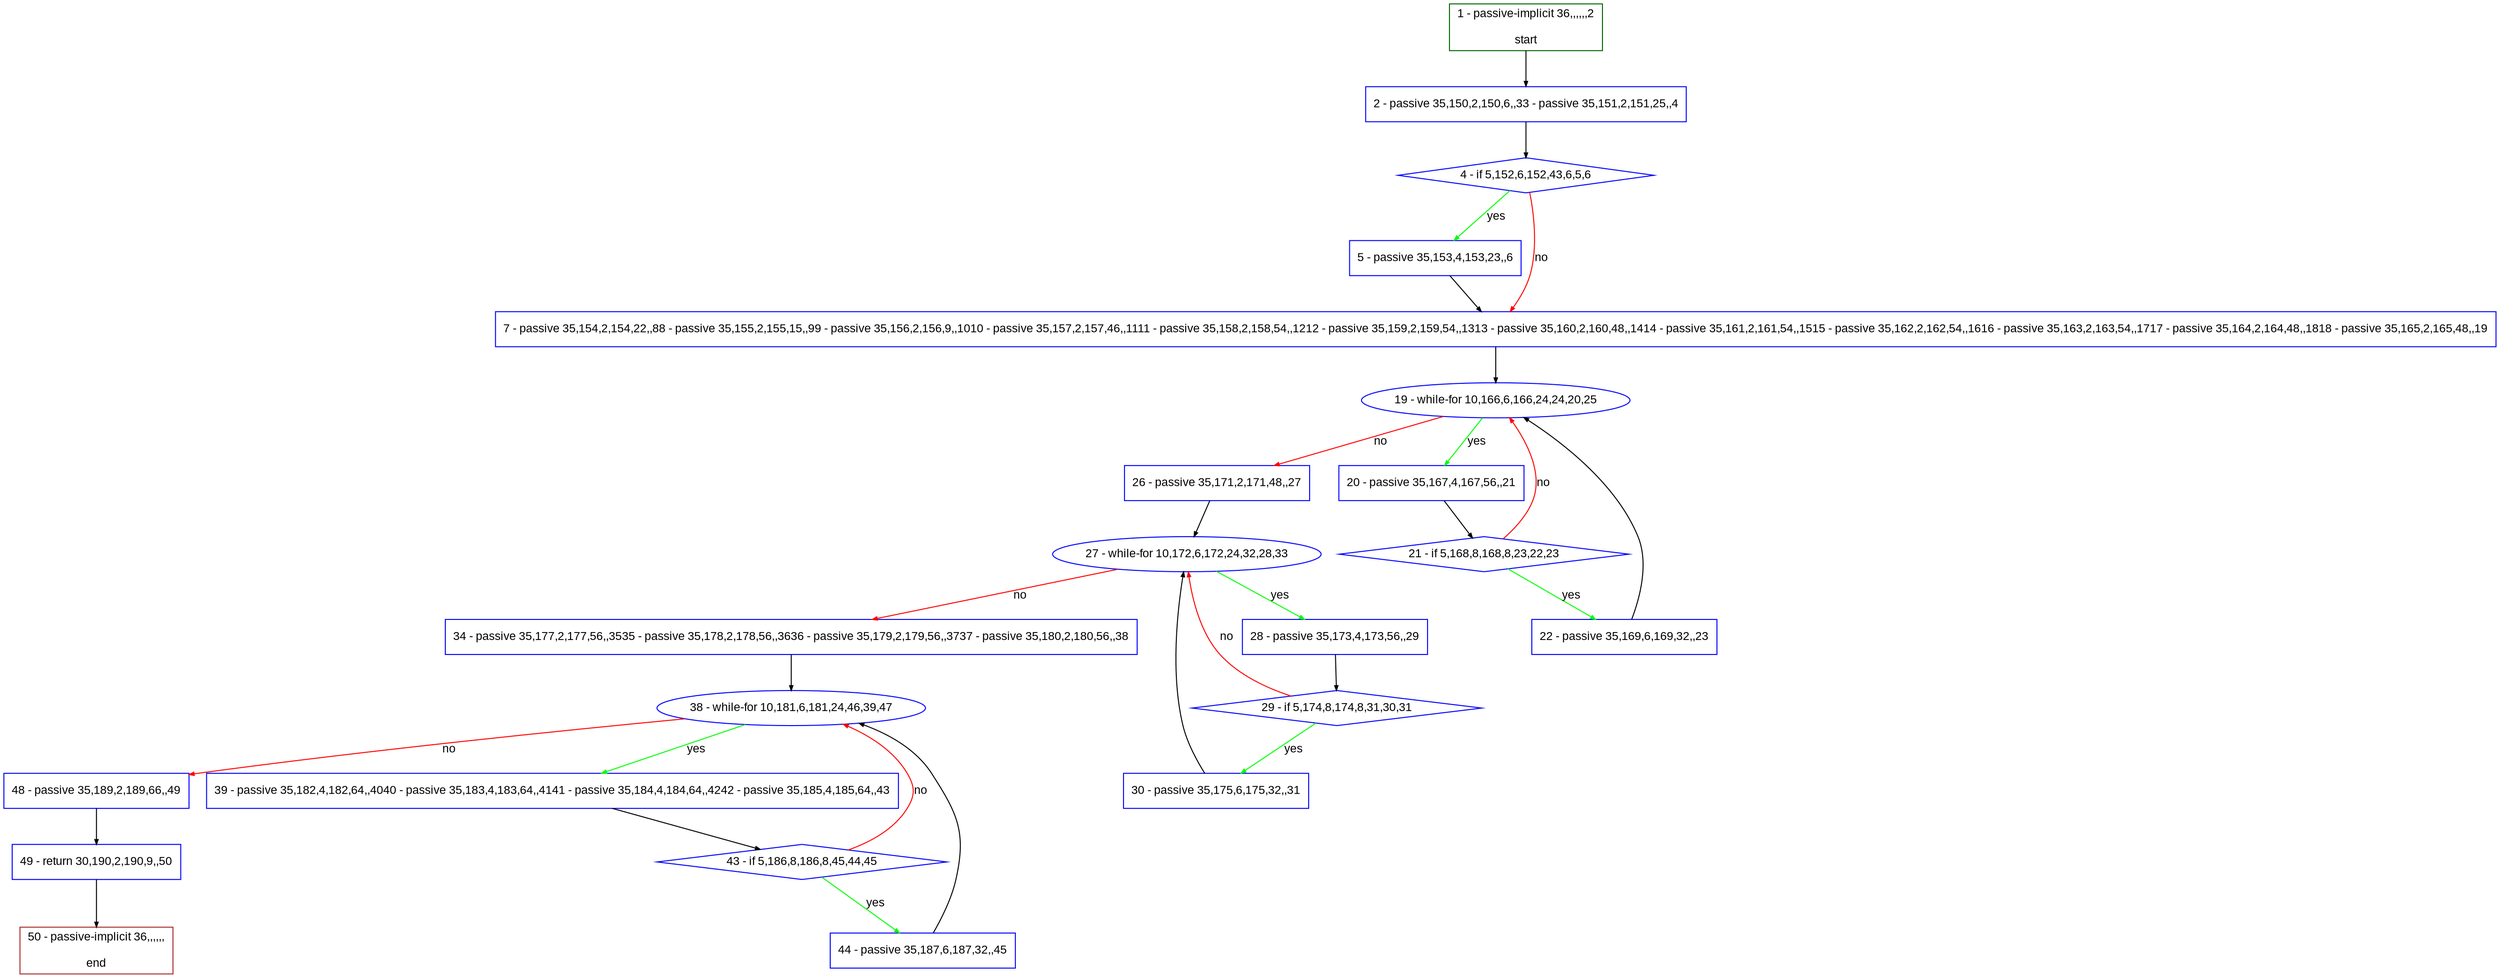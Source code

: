 digraph "" {
  graph [pack="true", label="", fontsize="12", packmode="clust", fontname="Arial", fillcolor="#FFFFCC", bgcolor="white", style="rounded,filled", compound="true"];
  node [node_initialized="no", label="", color="grey", fontsize="12", fillcolor="white", fontname="Arial", style="filled", shape="rectangle", compound="true", fixedsize="false"];
  edge [fontcolor="black", arrowhead="normal", arrowtail="none", arrowsize="0.5", ltail="", label="", color="black", fontsize="12", lhead="", fontname="Arial", dir="forward", compound="true"];
  __N1 [label="2 - passive 35,150,2,150,6,,33 - passive 35,151,2,151,25,,4", color="#0000ff", fillcolor="#ffffff", style="filled", shape="box"];
  __N2 [label="1 - passive-implicit 36,,,,,,2\n\nstart", color="#006400", fillcolor="#ffffff", style="filled", shape="box"];
  __N3 [label="4 - if 5,152,6,152,43,6,5,6", color="#0000ff", fillcolor="#ffffff", style="filled", shape="diamond"];
  __N4 [label="5 - passive 35,153,4,153,23,,6", color="#0000ff", fillcolor="#ffffff", style="filled", shape="box"];
  __N5 [label="7 - passive 35,154,2,154,22,,88 - passive 35,155,2,155,15,,99 - passive 35,156,2,156,9,,1010 - passive 35,157,2,157,46,,1111 - passive 35,158,2,158,54,,1212 - passive 35,159,2,159,54,,1313 - passive 35,160,2,160,48,,1414 - passive 35,161,2,161,54,,1515 - passive 35,162,2,162,54,,1616 - passive 35,163,2,163,54,,1717 - passive 35,164,2,164,48,,1818 - passive 35,165,2,165,48,,19", color="#0000ff", fillcolor="#ffffff", style="filled", shape="box"];
  __N6 [label="19 - while-for 10,166,6,166,24,24,20,25", color="#0000ff", fillcolor="#ffffff", style="filled", shape="oval"];
  __N7 [label="20 - passive 35,167,4,167,56,,21", color="#0000ff", fillcolor="#ffffff", style="filled", shape="box"];
  __N8 [label="26 - passive 35,171,2,171,48,,27", color="#0000ff", fillcolor="#ffffff", style="filled", shape="box"];
  __N9 [label="21 - if 5,168,8,168,8,23,22,23", color="#0000ff", fillcolor="#ffffff", style="filled", shape="diamond"];
  __N10 [label="22 - passive 35,169,6,169,32,,23", color="#0000ff", fillcolor="#ffffff", style="filled", shape="box"];
  __N11 [label="27 - while-for 10,172,6,172,24,32,28,33", color="#0000ff", fillcolor="#ffffff", style="filled", shape="oval"];
  __N12 [label="28 - passive 35,173,4,173,56,,29", color="#0000ff", fillcolor="#ffffff", style="filled", shape="box"];
  __N13 [label="34 - passive 35,177,2,177,56,,3535 - passive 35,178,2,178,56,,3636 - passive 35,179,2,179,56,,3737 - passive 35,180,2,180,56,,38", color="#0000ff", fillcolor="#ffffff", style="filled", shape="box"];
  __N14 [label="29 - if 5,174,8,174,8,31,30,31", color="#0000ff", fillcolor="#ffffff", style="filled", shape="diamond"];
  __N15 [label="30 - passive 35,175,6,175,32,,31", color="#0000ff", fillcolor="#ffffff", style="filled", shape="box"];
  __N16 [label="38 - while-for 10,181,6,181,24,46,39,47", color="#0000ff", fillcolor="#ffffff", style="filled", shape="oval"];
  __N17 [label="39 - passive 35,182,4,182,64,,4040 - passive 35,183,4,183,64,,4141 - passive 35,184,4,184,64,,4242 - passive 35,185,4,185,64,,43", color="#0000ff", fillcolor="#ffffff", style="filled", shape="box"];
  __N18 [label="48 - passive 35,189,2,189,66,,49", color="#0000ff", fillcolor="#ffffff", style="filled", shape="box"];
  __N19 [label="43 - if 5,186,8,186,8,45,44,45", color="#0000ff", fillcolor="#ffffff", style="filled", shape="diamond"];
  __N20 [label="44 - passive 35,187,6,187,32,,45", color="#0000ff", fillcolor="#ffffff", style="filled", shape="box"];
  __N21 [label="49 - return 30,190,2,190,9,,50", color="#0000ff", fillcolor="#ffffff", style="filled", shape="box"];
  __N22 [label="50 - passive-implicit 36,,,,,,\n\nend", color="#a52a2a", fillcolor="#ffffff", style="filled", shape="box"];
  __N2 -> __N1 [arrowhead="normal", arrowtail="none", color="#000000", label="", dir="forward"];
  __N1 -> __N3 [arrowhead="normal", arrowtail="none", color="#000000", label="", dir="forward"];
  __N3 -> __N4 [arrowhead="normal", arrowtail="none", color="#00ff00", label="yes", dir="forward"];
  __N3 -> __N5 [arrowhead="normal", arrowtail="none", color="#ff0000", label="no", dir="forward"];
  __N4 -> __N5 [arrowhead="normal", arrowtail="none", color="#000000", label="", dir="forward"];
  __N5 -> __N6 [arrowhead="normal", arrowtail="none", color="#000000", label="", dir="forward"];
  __N6 -> __N7 [arrowhead="normal", arrowtail="none", color="#00ff00", label="yes", dir="forward"];
  __N6 -> __N8 [arrowhead="normal", arrowtail="none", color="#ff0000", label="no", dir="forward"];
  __N7 -> __N9 [arrowhead="normal", arrowtail="none", color="#000000", label="", dir="forward"];
  __N9 -> __N6 [arrowhead="normal", arrowtail="none", color="#ff0000", label="no", dir="forward"];
  __N9 -> __N10 [arrowhead="normal", arrowtail="none", color="#00ff00", label="yes", dir="forward"];
  __N10 -> __N6 [arrowhead="normal", arrowtail="none", color="#000000", label="", dir="forward"];
  __N8 -> __N11 [arrowhead="normal", arrowtail="none", color="#000000", label="", dir="forward"];
  __N11 -> __N12 [arrowhead="normal", arrowtail="none", color="#00ff00", label="yes", dir="forward"];
  __N11 -> __N13 [arrowhead="normal", arrowtail="none", color="#ff0000", label="no", dir="forward"];
  __N12 -> __N14 [arrowhead="normal", arrowtail="none", color="#000000", label="", dir="forward"];
  __N14 -> __N11 [arrowhead="normal", arrowtail="none", color="#ff0000", label="no", dir="forward"];
  __N14 -> __N15 [arrowhead="normal", arrowtail="none", color="#00ff00", label="yes", dir="forward"];
  __N15 -> __N11 [arrowhead="normal", arrowtail="none", color="#000000", label="", dir="forward"];
  __N13 -> __N16 [arrowhead="normal", arrowtail="none", color="#000000", label="", dir="forward"];
  __N16 -> __N17 [arrowhead="normal", arrowtail="none", color="#00ff00", label="yes", dir="forward"];
  __N16 -> __N18 [arrowhead="normal", arrowtail="none", color="#ff0000", label="no", dir="forward"];
  __N17 -> __N19 [arrowhead="normal", arrowtail="none", color="#000000", label="", dir="forward"];
  __N19 -> __N16 [arrowhead="normal", arrowtail="none", color="#ff0000", label="no", dir="forward"];
  __N19 -> __N20 [arrowhead="normal", arrowtail="none", color="#00ff00", label="yes", dir="forward"];
  __N20 -> __N16 [arrowhead="normal", arrowtail="none", color="#000000", label="", dir="forward"];
  __N18 -> __N21 [arrowhead="normal", arrowtail="none", color="#000000", label="", dir="forward"];
  __N21 -> __N22 [arrowhead="normal", arrowtail="none", color="#000000", label="", dir="forward"];
}
